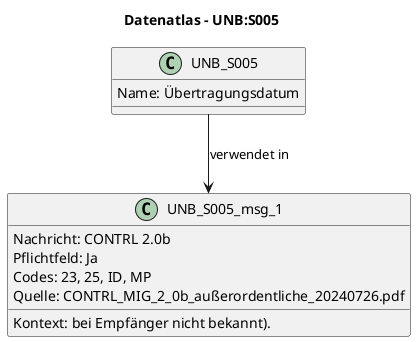 @startuml
title Datenatlas – UNB:S005
class UNB_S005 {
  Name: Übertragungsdatum
}
class UNB_S005_msg_1 {
  Nachricht: CONTRL 2.0b
  Kontext: bei Empfänger nicht bekannt).
  Pflichtfeld: Ja
  Codes: 23, 25, ID, MP
  Quelle: CONTRL_MIG_2_0b_außerordentliche_20240726.pdf
}
UNB_S005 --> UNB_S005_msg_1 : verwendet in
@enduml